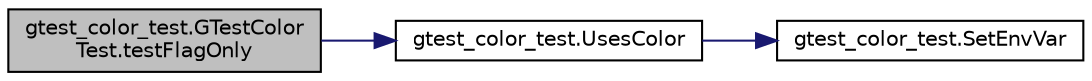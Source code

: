 digraph "gtest_color_test.GTestColorTest.testFlagOnly"
{
  edge [fontname="Helvetica",fontsize="10",labelfontname="Helvetica",labelfontsize="10"];
  node [fontname="Helvetica",fontsize="10",shape=record];
  rankdir="LR";
  Node14 [label="gtest_color_test.GTestColor\lTest.testFlagOnly",height=0.2,width=0.4,color="black", fillcolor="grey75", style="filled", fontcolor="black"];
  Node14 -> Node15 [color="midnightblue",fontsize="10",style="solid",fontname="Helvetica"];
  Node15 [label="gtest_color_test.UsesColor",height=0.2,width=0.4,color="black", fillcolor="white", style="filled",URL="$dd/dee/namespacegtest__color__test.html#a96a2e5fa77bff1cba4a791ad1e5bdafa"];
  Node15 -> Node16 [color="midnightblue",fontsize="10",style="solid",fontname="Helvetica"];
  Node16 [label="gtest_color_test.SetEnvVar",height=0.2,width=0.4,color="black", fillcolor="white", style="filled",URL="$dd/dee/namespacegtest__color__test.html#af8659dcaaf59478690f30d7ac141b1c4"];
}
